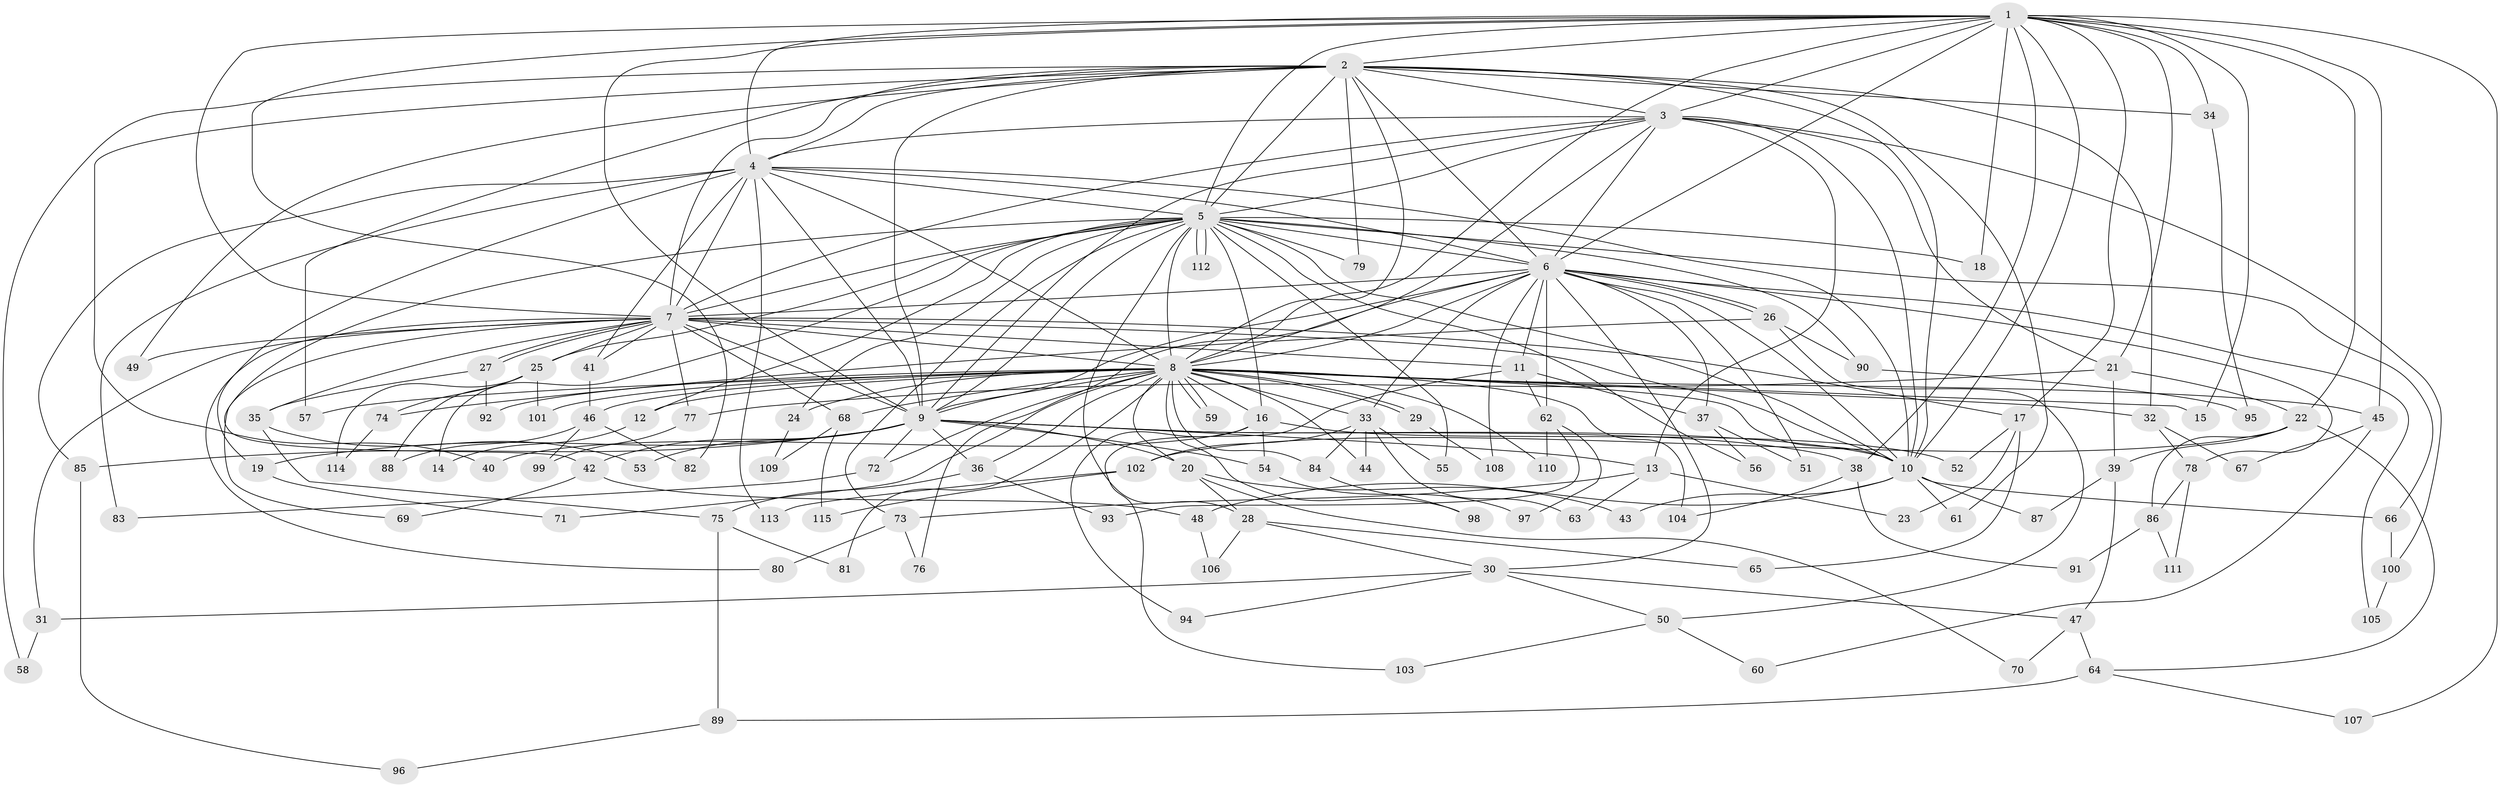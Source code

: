 // coarse degree distribution, {33: 0.017543859649122806, 9: 0.05263157894736842, 15: 0.017543859649122806, 17: 0.017543859649122806, 26: 0.017543859649122806, 16: 0.017543859649122806, 5: 0.10526315789473684, 3: 0.19298245614035087, 7: 0.05263157894736842, 2: 0.3508771929824561, 6: 0.017543859649122806, 1: 0.03508771929824561, 4: 0.10526315789473684}
// Generated by graph-tools (version 1.1) at 2025/17/03/04/25 18:17:27]
// undirected, 115 vertices, 255 edges
graph export_dot {
graph [start="1"]
  node [color=gray90,style=filled];
  1;
  2;
  3;
  4;
  5;
  6;
  7;
  8;
  9;
  10;
  11;
  12;
  13;
  14;
  15;
  16;
  17;
  18;
  19;
  20;
  21;
  22;
  23;
  24;
  25;
  26;
  27;
  28;
  29;
  30;
  31;
  32;
  33;
  34;
  35;
  36;
  37;
  38;
  39;
  40;
  41;
  42;
  43;
  44;
  45;
  46;
  47;
  48;
  49;
  50;
  51;
  52;
  53;
  54;
  55;
  56;
  57;
  58;
  59;
  60;
  61;
  62;
  63;
  64;
  65;
  66;
  67;
  68;
  69;
  70;
  71;
  72;
  73;
  74;
  75;
  76;
  77;
  78;
  79;
  80;
  81;
  82;
  83;
  84;
  85;
  86;
  87;
  88;
  89;
  90;
  91;
  92;
  93;
  94;
  95;
  96;
  97;
  98;
  99;
  100;
  101;
  102;
  103;
  104;
  105;
  106;
  107;
  108;
  109;
  110;
  111;
  112;
  113;
  114;
  115;
  1 -- 2;
  1 -- 3;
  1 -- 4;
  1 -- 5;
  1 -- 6;
  1 -- 7;
  1 -- 8;
  1 -- 9;
  1 -- 10;
  1 -- 15;
  1 -- 17;
  1 -- 18;
  1 -- 21;
  1 -- 22;
  1 -- 34;
  1 -- 38;
  1 -- 45;
  1 -- 82;
  1 -- 107;
  2 -- 3;
  2 -- 4;
  2 -- 5;
  2 -- 6;
  2 -- 7;
  2 -- 8;
  2 -- 9;
  2 -- 10;
  2 -- 32;
  2 -- 34;
  2 -- 40;
  2 -- 49;
  2 -- 57;
  2 -- 58;
  2 -- 61;
  2 -- 79;
  3 -- 4;
  3 -- 5;
  3 -- 6;
  3 -- 7;
  3 -- 8;
  3 -- 9;
  3 -- 10;
  3 -- 13;
  3 -- 21;
  3 -- 100;
  4 -- 5;
  4 -- 6;
  4 -- 7;
  4 -- 8;
  4 -- 9;
  4 -- 10;
  4 -- 19;
  4 -- 41;
  4 -- 83;
  4 -- 85;
  4 -- 113;
  5 -- 6;
  5 -- 7;
  5 -- 8;
  5 -- 9;
  5 -- 10;
  5 -- 12;
  5 -- 14;
  5 -- 16;
  5 -- 18;
  5 -- 24;
  5 -- 25;
  5 -- 28;
  5 -- 42;
  5 -- 55;
  5 -- 56;
  5 -- 66;
  5 -- 73;
  5 -- 79;
  5 -- 90;
  5 -- 112;
  5 -- 112;
  6 -- 7;
  6 -- 8;
  6 -- 9;
  6 -- 10;
  6 -- 11;
  6 -- 26;
  6 -- 26;
  6 -- 30;
  6 -- 33;
  6 -- 37;
  6 -- 51;
  6 -- 62;
  6 -- 76;
  6 -- 78;
  6 -- 105;
  6 -- 108;
  7 -- 8;
  7 -- 9;
  7 -- 10;
  7 -- 11;
  7 -- 17;
  7 -- 25;
  7 -- 27;
  7 -- 27;
  7 -- 31;
  7 -- 35;
  7 -- 41;
  7 -- 49;
  7 -- 68;
  7 -- 69;
  7 -- 77;
  7 -- 80;
  8 -- 9;
  8 -- 10;
  8 -- 12;
  8 -- 15;
  8 -- 16;
  8 -- 20;
  8 -- 24;
  8 -- 29;
  8 -- 29;
  8 -- 32;
  8 -- 33;
  8 -- 36;
  8 -- 44;
  8 -- 45;
  8 -- 46;
  8 -- 57;
  8 -- 59;
  8 -- 59;
  8 -- 68;
  8 -- 71;
  8 -- 72;
  8 -- 81;
  8 -- 84;
  8 -- 92;
  8 -- 98;
  8 -- 101;
  8 -- 104;
  8 -- 110;
  9 -- 10;
  9 -- 13;
  9 -- 19;
  9 -- 20;
  9 -- 36;
  9 -- 38;
  9 -- 42;
  9 -- 53;
  9 -- 54;
  9 -- 72;
  9 -- 85;
  10 -- 43;
  10 -- 48;
  10 -- 61;
  10 -- 66;
  10 -- 87;
  11 -- 37;
  11 -- 62;
  11 -- 103;
  12 -- 14;
  13 -- 23;
  13 -- 63;
  13 -- 73;
  16 -- 40;
  16 -- 52;
  16 -- 54;
  16 -- 94;
  17 -- 23;
  17 -- 52;
  17 -- 65;
  19 -- 71;
  20 -- 28;
  20 -- 43;
  20 -- 70;
  21 -- 22;
  21 -- 39;
  21 -- 77;
  22 -- 39;
  22 -- 64;
  22 -- 86;
  22 -- 102;
  24 -- 109;
  25 -- 74;
  25 -- 88;
  25 -- 101;
  25 -- 114;
  26 -- 50;
  26 -- 74;
  26 -- 90;
  27 -- 35;
  27 -- 92;
  28 -- 30;
  28 -- 65;
  28 -- 106;
  29 -- 108;
  30 -- 31;
  30 -- 47;
  30 -- 50;
  30 -- 94;
  31 -- 58;
  32 -- 67;
  32 -- 78;
  33 -- 44;
  33 -- 55;
  33 -- 63;
  33 -- 84;
  33 -- 102;
  34 -- 95;
  35 -- 53;
  35 -- 75;
  36 -- 75;
  36 -- 93;
  37 -- 51;
  37 -- 56;
  38 -- 91;
  38 -- 104;
  39 -- 47;
  39 -- 87;
  41 -- 46;
  42 -- 48;
  42 -- 69;
  45 -- 60;
  45 -- 67;
  46 -- 82;
  46 -- 88;
  46 -- 99;
  47 -- 64;
  47 -- 70;
  48 -- 106;
  50 -- 60;
  50 -- 103;
  54 -- 97;
  62 -- 93;
  62 -- 97;
  62 -- 110;
  64 -- 89;
  64 -- 107;
  66 -- 100;
  68 -- 109;
  68 -- 115;
  72 -- 83;
  73 -- 76;
  73 -- 80;
  74 -- 114;
  75 -- 81;
  75 -- 89;
  77 -- 99;
  78 -- 86;
  78 -- 111;
  84 -- 98;
  85 -- 96;
  86 -- 91;
  86 -- 111;
  89 -- 96;
  90 -- 95;
  100 -- 105;
  102 -- 113;
  102 -- 115;
}
